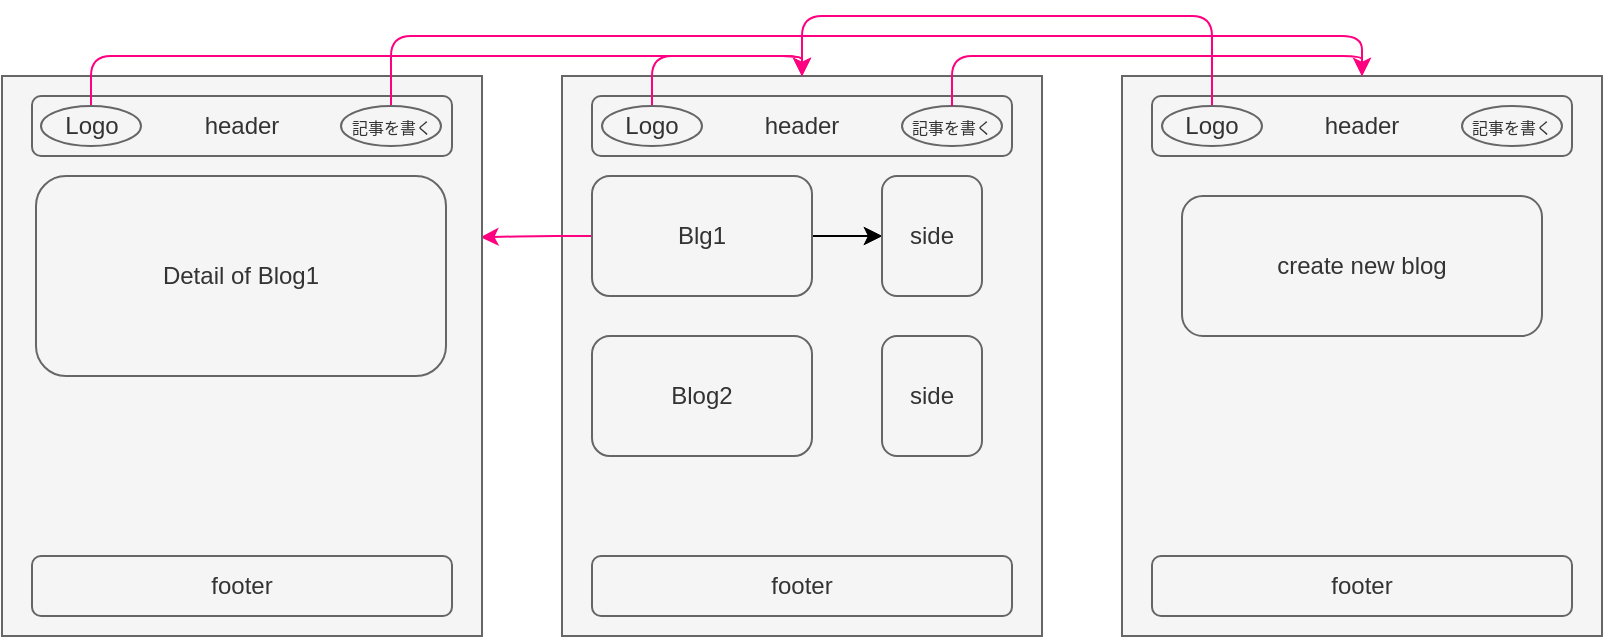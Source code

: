 <mxfile>
    <diagram id="5YV46cyAc4QefFVaveIM" name="ページ1">
        <mxGraphModel dx="1293" dy="354" grid="1" gridSize="10" guides="1" tooltips="1" connect="1" arrows="1" fold="1" page="1" pageScale="1" pageWidth="827" pageHeight="1169" math="0" shadow="0">
            <root>
                <mxCell id="0"/>
                <mxCell id="1" parent="0"/>
                <mxCell id="2" value="" style="rounded=0;whiteSpace=wrap;html=1;fillColor=#f5f5f5;fontColor=#333333;strokeColor=#666666;" vertex="1" parent="1">
                    <mxGeometry x="40" y="40" width="240" height="280" as="geometry"/>
                </mxCell>
                <mxCell id="3" value="header" style="rounded=1;whiteSpace=wrap;html=1;fillColor=#f5f5f5;fontColor=#333333;strokeColor=#666666;" vertex="1" parent="1">
                    <mxGeometry x="55" y="50" width="210" height="30" as="geometry"/>
                </mxCell>
                <mxCell id="4" value="footer" style="rounded=1;whiteSpace=wrap;html=1;fillColor=#f5f5f5;fontColor=#333333;strokeColor=#666666;" vertex="1" parent="1">
                    <mxGeometry x="55" y="280" width="210" height="30" as="geometry"/>
                </mxCell>
                <mxCell id="9" value="" style="edgeStyle=none;html=1;" edge="1" parent="1" source="5" target="7">
                    <mxGeometry relative="1" as="geometry"/>
                </mxCell>
                <mxCell id="10" value="" style="edgeStyle=none;html=1;" edge="1" parent="1" source="5" target="7">
                    <mxGeometry relative="1" as="geometry"/>
                </mxCell>
                <mxCell id="22" style="edgeStyle=elbowEdgeStyle;html=1;exitX=0;exitY=0.5;exitDx=0;exitDy=0;entryX=0.997;entryY=0.288;entryDx=0;entryDy=0;strokeColor=#FF0080;fontColor=#000000;entryPerimeter=0;" edge="1" parent="1" source="5" target="18">
                    <mxGeometry relative="1" as="geometry"/>
                </mxCell>
                <mxCell id="5" value="Blg1" style="rounded=1;whiteSpace=wrap;html=1;fillColor=#f5f5f5;fontColor=#333333;strokeColor=#666666;" vertex="1" parent="1">
                    <mxGeometry x="55" y="90" width="110" height="60" as="geometry"/>
                </mxCell>
                <mxCell id="6" value="Blog2" style="rounded=1;whiteSpace=wrap;html=1;fillColor=#f5f5f5;fontColor=#333333;strokeColor=#666666;" vertex="1" parent="1">
                    <mxGeometry x="55" y="170" width="110" height="60" as="geometry"/>
                </mxCell>
                <mxCell id="7" value="side" style="rounded=1;whiteSpace=wrap;html=1;fillColor=#f5f5f5;fontColor=#333333;strokeColor=#666666;" vertex="1" parent="1">
                    <mxGeometry x="200" y="90" width="50" height="60" as="geometry"/>
                </mxCell>
                <mxCell id="8" value="side" style="rounded=1;whiteSpace=wrap;html=1;fillColor=#f5f5f5;fontColor=#333333;strokeColor=#666666;" vertex="1" parent="1">
                    <mxGeometry x="200" y="170" width="50" height="60" as="geometry"/>
                </mxCell>
                <mxCell id="12" value="" style="rounded=0;whiteSpace=wrap;html=1;fillColor=#f5f5f5;fontColor=#333333;strokeColor=#666666;" vertex="1" parent="1">
                    <mxGeometry x="320" y="40" width="240" height="280" as="geometry"/>
                </mxCell>
                <mxCell id="13" value="header" style="rounded=1;whiteSpace=wrap;html=1;fillColor=#f5f5f5;fontColor=#333333;strokeColor=#666666;" vertex="1" parent="1">
                    <mxGeometry x="335" y="50" width="210" height="30" as="geometry"/>
                </mxCell>
                <mxCell id="14" value="footer" style="rounded=1;whiteSpace=wrap;html=1;fillColor=#f5f5f5;fontColor=#333333;strokeColor=#666666;" vertex="1" parent="1">
                    <mxGeometry x="335" y="280" width="210" height="30" as="geometry"/>
                </mxCell>
                <mxCell id="17" value="create new blog" style="rounded=1;whiteSpace=wrap;html=1;fillColor=#f5f5f5;fontColor=#333333;strokeColor=#666666;" vertex="1" parent="1">
                    <mxGeometry x="350" y="100" width="180" height="70" as="geometry"/>
                </mxCell>
                <mxCell id="18" value="" style="rounded=0;whiteSpace=wrap;html=1;fillColor=#f5f5f5;fontColor=#333333;strokeColor=#666666;" vertex="1" parent="1">
                    <mxGeometry x="-240" y="40" width="240" height="280" as="geometry"/>
                </mxCell>
                <mxCell id="19" value="header" style="rounded=1;whiteSpace=wrap;html=1;fillColor=#f5f5f5;fontColor=#333333;strokeColor=#666666;" vertex="1" parent="1">
                    <mxGeometry x="-225" y="50" width="210" height="30" as="geometry"/>
                </mxCell>
                <mxCell id="20" value="footer" style="rounded=1;whiteSpace=wrap;html=1;fillColor=#f5f5f5;fontColor=#333333;strokeColor=#666666;" vertex="1" parent="1">
                    <mxGeometry x="-225" y="280" width="210" height="30" as="geometry"/>
                </mxCell>
                <mxCell id="21" value="Detail of Blog1" style="rounded=1;whiteSpace=wrap;html=1;fillColor=#f5f5f5;fontColor=#333333;strokeColor=#666666;" vertex="1" parent="1">
                    <mxGeometry x="-223" y="90" width="205" height="100" as="geometry"/>
                </mxCell>
                <mxCell id="29" style="edgeStyle=elbowEdgeStyle;html=1;exitX=0.5;exitY=0;exitDx=0;exitDy=0;entryX=0.5;entryY=0;entryDx=0;entryDy=0;strokeColor=#FF0080;fontSize=8;fontColor=#000000;" edge="1" parent="1" source="23" target="2">
                    <mxGeometry relative="1" as="geometry">
                        <Array as="points">
                            <mxPoint x="80" y="30"/>
                        </Array>
                    </mxGeometry>
                </mxCell>
                <mxCell id="23" value="Logo" style="ellipse;whiteSpace=wrap;html=1;fillColor=#f5f5f5;strokeColor=#666666;fontColor=#333333;" vertex="1" parent="1">
                    <mxGeometry x="60" y="55" width="50" height="20" as="geometry"/>
                </mxCell>
                <mxCell id="24" value="&lt;font style=&quot;font-size: 8px;&quot;&gt;記事を書く&lt;/font&gt;" style="ellipse;whiteSpace=wrap;html=1;fillColor=#f5f5f5;strokeColor=#666666;fontColor=#333333;" vertex="1" parent="1">
                    <mxGeometry x="210" y="55" width="50" height="20" as="geometry"/>
                </mxCell>
                <mxCell id="15" style="edgeStyle=elbowEdgeStyle;html=1;entryX=0.5;entryY=0;entryDx=0;entryDy=0;exitX=0.5;exitY=0;exitDx=0;exitDy=0;strokeColor=#FF0080;" edge="1" parent="1" source="24" target="12">
                    <mxGeometry relative="1" as="geometry">
                        <Array as="points">
                            <mxPoint x="330" y="30"/>
                        </Array>
                    </mxGeometry>
                </mxCell>
                <mxCell id="30" style="edgeStyle=elbowEdgeStyle;html=1;exitX=0.5;exitY=0;exitDx=0;exitDy=0;entryX=0.5;entryY=0;entryDx=0;entryDy=0;strokeColor=#FF0080;fontSize=8;fontColor=#000000;" edge="1" parent="1" source="25" target="2">
                    <mxGeometry relative="1" as="geometry">
                        <Array as="points">
                            <mxPoint x="270" y="10"/>
                        </Array>
                    </mxGeometry>
                </mxCell>
                <mxCell id="25" value="Logo" style="ellipse;whiteSpace=wrap;html=1;fillColor=#f5f5f5;strokeColor=#666666;fontColor=#333333;" vertex="1" parent="1">
                    <mxGeometry x="340" y="55" width="50" height="20" as="geometry"/>
                </mxCell>
                <mxCell id="26" value="&lt;font style=&quot;font-size: 8px;&quot;&gt;記事を書く&lt;/font&gt;" style="ellipse;whiteSpace=wrap;html=1;fillColor=#f5f5f5;strokeColor=#666666;fontColor=#333333;" vertex="1" parent="1">
                    <mxGeometry x="490" y="55" width="50" height="20" as="geometry"/>
                </mxCell>
                <mxCell id="33" style="edgeStyle=elbowEdgeStyle;html=1;exitX=0.5;exitY=0;exitDx=0;exitDy=0;entryX=0.5;entryY=0;entryDx=0;entryDy=0;strokeColor=#FF0080;fontSize=8;fontColor=#000000;" edge="1" parent="1" source="27" target="2">
                    <mxGeometry relative="1" as="geometry">
                        <Array as="points">
                            <mxPoint x="-190" y="30"/>
                        </Array>
                    </mxGeometry>
                </mxCell>
                <mxCell id="27" value="Logo" style="ellipse;whiteSpace=wrap;html=1;fillColor=#f5f5f5;strokeColor=#666666;fontColor=#333333;" vertex="1" parent="1">
                    <mxGeometry x="-220.5" y="55" width="50" height="20" as="geometry"/>
                </mxCell>
                <mxCell id="31" style="edgeStyle=elbowEdgeStyle;html=1;exitX=0.5;exitY=0;exitDx=0;exitDy=0;entryX=0.5;entryY=0;entryDx=0;entryDy=0;strokeColor=#FF0080;fontSize=8;fontColor=#000000;" edge="1" parent="1" source="28" target="12">
                    <mxGeometry relative="1" as="geometry">
                        <Array as="points">
                            <mxPoint x="190" y="20"/>
                        </Array>
                    </mxGeometry>
                </mxCell>
                <mxCell id="28" value="&lt;font style=&quot;font-size: 8px;&quot;&gt;記事を書く&lt;/font&gt;" style="ellipse;whiteSpace=wrap;html=1;fillColor=#f5f5f5;strokeColor=#666666;fontColor=#333333;" vertex="1" parent="1">
                    <mxGeometry x="-70.5" y="55" width="50" height="20" as="geometry"/>
                </mxCell>
            </root>
        </mxGraphModel>
    </diagram>
</mxfile>

